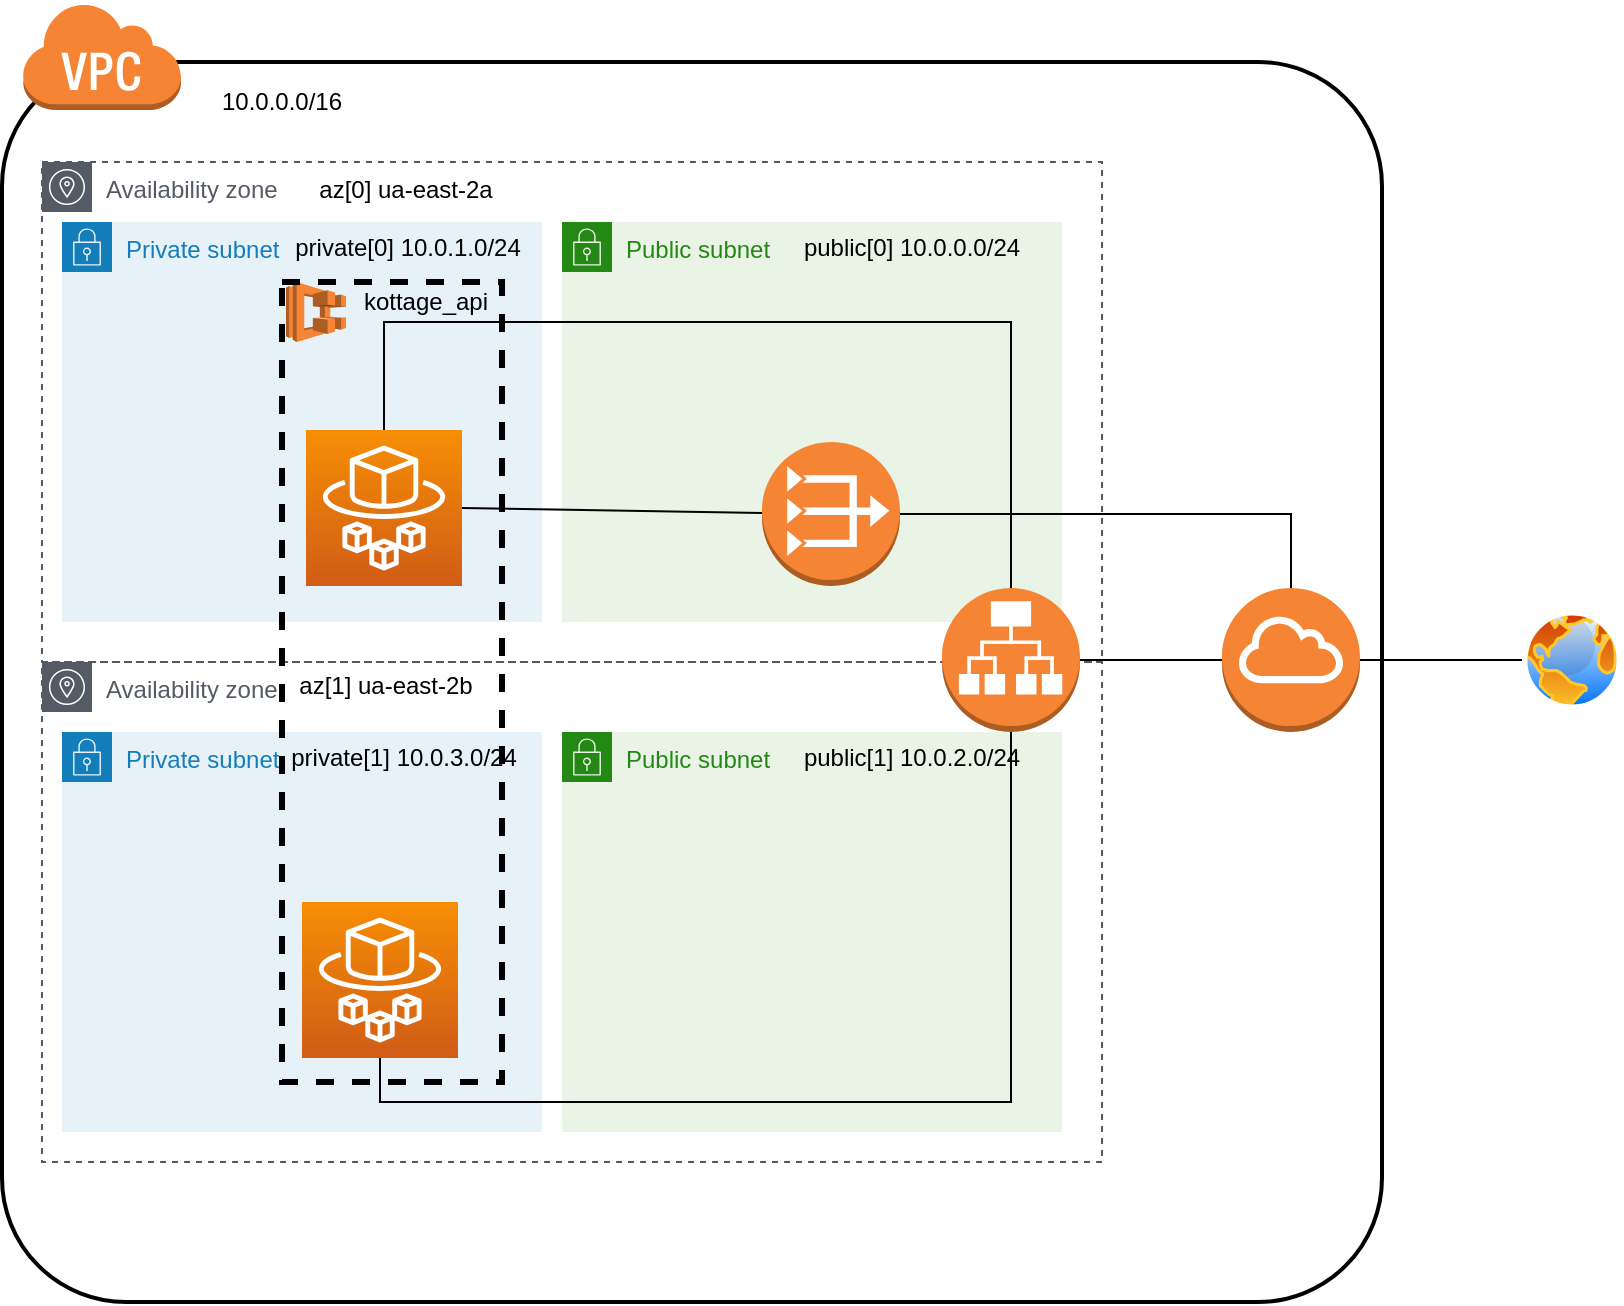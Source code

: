 <mxfile version="14.7.4" type="embed"><diagram id="vuHFJAF8e50SX8sUMpVo" name="Page-1"><mxGraphModel dx="494" dy="273" grid="1" gridSize="10" guides="1" tooltips="1" connect="1" arrows="1" fold="1" page="1" pageScale="1" pageWidth="1600" pageHeight="1200" math="0" shadow="0"><root><mxCell id="0"/><mxCell id="1" parent="0"/><mxCell id="zTFzOSdCKIdbmDikZPza-5" value="" style="rounded=1;arcSize=10;dashed=0;fillColor=none;gradientColor=none;strokeWidth=2;" parent="1" vertex="1"><mxGeometry x="90" y="80" width="690" height="620" as="geometry"/></mxCell><mxCell id="zTFzOSdCKIdbmDikZPza-19" value="Availability zone" style="outlineConnect=0;gradientColor=none;html=1;whiteSpace=wrap;fontSize=12;fontStyle=0;shape=mxgraph.aws4.group;grIcon=mxgraph.aws4.group_availability_zone;strokeColor=#545B64;fillColor=none;verticalAlign=top;align=left;spacingLeft=30;fontColor=#545B64;dashed=1;" parent="1" vertex="1"><mxGeometry x="110" y="130" width="530" height="250" as="geometry"/></mxCell><mxCell id="zTFzOSdCKIdbmDikZPza-21" value="Private subnet" style="points=[[0,0],[0.25,0],[0.5,0],[0.75,0],[1,0],[1,0.25],[1,0.5],[1,0.75],[1,1],[0.75,1],[0.5,1],[0.25,1],[0,1],[0,0.75],[0,0.5],[0,0.25]];outlineConnect=0;gradientColor=none;html=1;whiteSpace=wrap;fontSize=12;fontStyle=0;shape=mxgraph.aws4.group;grIcon=mxgraph.aws4.group_security_group;grStroke=0;strokeColor=#147EBA;fillColor=#E6F2F8;verticalAlign=top;align=left;spacingLeft=30;fontColor=#147EBA;dashed=0;" parent="1" vertex="1"><mxGeometry x="120" y="160" width="240" height="200" as="geometry"/></mxCell><mxCell id="zTFzOSdCKIdbmDikZPza-20" value="Availability zone" style="outlineConnect=0;gradientColor=none;html=1;whiteSpace=wrap;fontSize=12;fontStyle=0;shape=mxgraph.aws4.group;grIcon=mxgraph.aws4.group_availability_zone;strokeColor=#545B64;fillColor=none;verticalAlign=top;align=left;spacingLeft=30;fontColor=#545B64;dashed=1;" parent="1" vertex="1"><mxGeometry x="110" y="380" width="530" height="250" as="geometry"/></mxCell><mxCell id="zTFzOSdCKIdbmDikZPza-2" value="" style="outlineConnect=0;dashed=0;verticalLabelPosition=bottom;verticalAlign=top;align=center;html=1;shape=mxgraph.aws3.virtual_private_cloud;fillColor=#F58534;gradientColor=none;" parent="1" vertex="1"><mxGeometry x="100" y="50" width="79.5" height="54" as="geometry"/></mxCell><mxCell id="zTFzOSdCKIdbmDikZPza-30" style="rounded=0;orthogonalLoop=1;jettySize=auto;html=1;exitX=0;exitY=0.5;exitDx=0;exitDy=0;exitPerimeter=0;endArrow=none;endFill=0;" parent="1" source="zTFzOSdCKIdbmDikZPza-12" target="zTFzOSdCKIdbmDikZPza-13" edge="1"><mxGeometry relative="1" as="geometry"/></mxCell><mxCell id="zTFzOSdCKIdbmDikZPza-47" style="edgeStyle=elbowEdgeStyle;rounded=0;orthogonalLoop=1;jettySize=auto;elbow=vertical;html=1;exitX=1;exitY=0.5;exitDx=0;exitDy=0;exitPerimeter=0;endArrow=none;endFill=0;strokeColor=#000000;" parent="1" source="zTFzOSdCKIdbmDikZPza-12" target="zTFzOSdCKIdbmDikZPza-46" edge="1"><mxGeometry relative="1" as="geometry"/></mxCell><mxCell id="zTFzOSdCKIdbmDikZPza-12" value="" style="outlineConnect=0;dashed=0;verticalLabelPosition=bottom;verticalAlign=top;align=center;html=1;shape=mxgraph.aws3.internet_gateway;fillColor=#F58534;gradientColor=none;" parent="1" vertex="1"><mxGeometry x="700" y="343" width="69" height="72" as="geometry"/></mxCell><mxCell id="zTFzOSdCKIdbmDikZPza-15" value="10.0.0.0/16" style="text;html=1;strokeColor=none;fillColor=none;align=center;verticalAlign=middle;whiteSpace=wrap;rounded=0;" parent="1" vertex="1"><mxGeometry x="190" y="90" width="80" height="20" as="geometry"/></mxCell><mxCell id="zTFzOSdCKIdbmDikZPza-16" value="private[0] 10.0.1.0/24" style="text;html=1;strokeColor=none;fillColor=none;align=center;verticalAlign=middle;whiteSpace=wrap;rounded=0;" parent="1" vertex="1"><mxGeometry x="233" y="163" width="120" height="20" as="geometry"/></mxCell><mxCell id="zTFzOSdCKIdbmDikZPza-23" value="Private subnet" style="points=[[0,0],[0.25,0],[0.5,0],[0.75,0],[1,0],[1,0.25],[1,0.5],[1,0.75],[1,1],[0.75,1],[0.5,1],[0.25,1],[0,1],[0,0.75],[0,0.5],[0,0.25]];outlineConnect=0;gradientColor=none;html=1;whiteSpace=wrap;fontSize=12;fontStyle=0;shape=mxgraph.aws4.group;grIcon=mxgraph.aws4.group_security_group;grStroke=0;strokeColor=#147EBA;fillColor=#E6F2F8;verticalAlign=top;align=left;spacingLeft=30;fontColor=#147EBA;dashed=0;" parent="1" vertex="1"><mxGeometry x="120" y="415" width="240" height="200" as="geometry"/></mxCell><mxCell id="zTFzOSdCKIdbmDikZPza-18" value="private[1] 10.0.3.0/24" style="text;html=1;strokeColor=none;fillColor=none;align=center;verticalAlign=middle;whiteSpace=wrap;rounded=0;" parent="1" vertex="1"><mxGeometry x="231" y="418" width="120" height="20" as="geometry"/></mxCell><mxCell id="zTFzOSdCKIdbmDikZPza-25" value="Public subnet" style="points=[[0,0],[0.25,0],[0.5,0],[0.75,0],[1,0],[1,0.25],[1,0.5],[1,0.75],[1,1],[0.75,1],[0.5,1],[0.25,1],[0,1],[0,0.75],[0,0.5],[0,0.25]];outlineConnect=0;gradientColor=none;html=1;whiteSpace=wrap;fontSize=12;fontStyle=0;shape=mxgraph.aws4.group;grIcon=mxgraph.aws4.group_security_group;grStroke=0;strokeColor=#248814;fillColor=#E9F3E6;verticalAlign=top;align=left;spacingLeft=30;fontColor=#248814;dashed=0;" parent="1" vertex="1"><mxGeometry x="370" y="160" width="250" height="200" as="geometry"/></mxCell><mxCell id="zTFzOSdCKIdbmDikZPza-14" value="public[0] 10.0.0.0/24" style="text;html=1;strokeColor=none;fillColor=none;align=center;verticalAlign=middle;whiteSpace=wrap;rounded=0;" parent="1" vertex="1"><mxGeometry x="480" y="163" width="130" height="20" as="geometry"/></mxCell><mxCell id="zTFzOSdCKIdbmDikZPza-26" value="Public subnet" style="points=[[0,0],[0.25,0],[0.5,0],[0.75,0],[1,0],[1,0.25],[1,0.5],[1,0.75],[1,1],[0.75,1],[0.5,1],[0.25,1],[0,1],[0,0.75],[0,0.5],[0,0.25]];outlineConnect=0;gradientColor=none;html=1;whiteSpace=wrap;fontSize=12;fontStyle=0;shape=mxgraph.aws4.group;grIcon=mxgraph.aws4.group_security_group;grStroke=0;strokeColor=#248814;fillColor=#E9F3E6;verticalAlign=top;align=left;spacingLeft=30;fontColor=#248814;dashed=0;" parent="1" vertex="1"><mxGeometry x="370" y="415" width="250" height="200" as="geometry"/></mxCell><mxCell id="zTFzOSdCKIdbmDikZPza-17" value="public[1] 10.0.2.0/24" style="text;html=1;strokeColor=none;fillColor=none;align=center;verticalAlign=middle;whiteSpace=wrap;rounded=0;" parent="1" vertex="1"><mxGeometry x="480" y="418" width="130" height="20" as="geometry"/></mxCell><mxCell id="zTFzOSdCKIdbmDikZPza-35" style="edgeStyle=elbowEdgeStyle;rounded=0;orthogonalLoop=1;jettySize=auto;html=1;exitX=0.5;exitY=0;exitDx=0;exitDy=0;exitPerimeter=0;entryX=0.5;entryY=0;entryDx=0;entryDy=0;entryPerimeter=0;endArrow=none;endFill=0;strokeColor=#000000;elbow=vertical;" parent="1" source="zTFzOSdCKIdbmDikZPza-13" target="zTFzOSdCKIdbmDikZPza-31" edge="1"><mxGeometry relative="1" as="geometry"><Array as="points"><mxPoint x="470" y="210"/></Array></mxGeometry></mxCell><mxCell id="zTFzOSdCKIdbmDikZPza-13" value="" style="outlineConnect=0;dashed=0;verticalLabelPosition=bottom;verticalAlign=top;align=center;html=1;shape=mxgraph.aws3.application_load_balancer;fillColor=#F58534;gradientColor=none;" parent="1" vertex="1"><mxGeometry x="560" y="343" width="69" height="72" as="geometry"/></mxCell><mxCell id="zTFzOSdCKIdbmDikZPza-45" style="edgeStyle=elbowEdgeStyle;rounded=0;orthogonalLoop=1;jettySize=auto;elbow=vertical;html=1;exitX=1;exitY=0.5;exitDx=0;exitDy=0;exitPerimeter=0;endArrow=none;endFill=0;strokeColor=#000000;" parent="1" source="zTFzOSdCKIdbmDikZPza-1" target="zTFzOSdCKIdbmDikZPza-12" edge="1"><mxGeometry relative="1" as="geometry"><Array as="points"><mxPoint x="660" y="306"/></Array></mxGeometry></mxCell><mxCell id="zTFzOSdCKIdbmDikZPza-1" value="" style="outlineConnect=0;dashed=0;verticalLabelPosition=bottom;verticalAlign=top;align=center;html=1;shape=mxgraph.aws3.vpc_nat_gateway;fillColor=#F58534;gradientColor=none;" parent="1" vertex="1"><mxGeometry x="470" y="270" width="69" height="72" as="geometry"/></mxCell><mxCell id="zTFzOSdCKIdbmDikZPza-34" style="edgeStyle=none;rounded=0;orthogonalLoop=1;jettySize=auto;html=1;exitX=1;exitY=0.5;exitDx=0;exitDy=0;exitPerimeter=0;endArrow=none;endFill=0;strokeColor=#000000;" parent="1" source="zTFzOSdCKIdbmDikZPza-31" target="zTFzOSdCKIdbmDikZPza-1" edge="1"><mxGeometry relative="1" as="geometry"/></mxCell><mxCell id="zTFzOSdCKIdbmDikZPza-31" value="" style="points=[[0,0,0],[0.25,0,0],[0.5,0,0],[0.75,0,0],[1,0,0],[0,1,0],[0.25,1,0],[0.5,1,0],[0.75,1,0],[1,1,0],[0,0.25,0],[0,0.5,0],[0,0.75,0],[1,0.25,0],[1,0.5,0],[1,0.75,0]];outlineConnect=0;fontColor=#232F3E;gradientColor=#F78E04;gradientDirection=north;fillColor=#D05C17;strokeColor=#ffffff;dashed=0;verticalLabelPosition=bottom;verticalAlign=top;align=center;html=1;fontSize=12;fontStyle=0;aspect=fixed;shape=mxgraph.aws4.resourceIcon;resIcon=mxgraph.aws4.fargate;" parent="1" vertex="1"><mxGeometry x="242" y="264" width="78" height="78" as="geometry"/></mxCell><mxCell id="zTFzOSdCKIdbmDikZPza-39" style="edgeStyle=elbowEdgeStyle;rounded=0;orthogonalLoop=1;jettySize=auto;elbow=vertical;html=1;exitX=0.5;exitY=1;exitDx=0;exitDy=0;exitPerimeter=0;endArrow=none;endFill=0;strokeColor=#000000;" parent="1" source="zTFzOSdCKIdbmDikZPza-36" target="zTFzOSdCKIdbmDikZPza-13" edge="1"><mxGeometry relative="1" as="geometry"><Array as="points"><mxPoint x="460" y="600"/></Array></mxGeometry></mxCell><mxCell id="zTFzOSdCKIdbmDikZPza-36" value="" style="points=[[0,0,0],[0.25,0,0],[0.5,0,0],[0.75,0,0],[1,0,0],[0,1,0],[0.25,1,0],[0.5,1,0],[0.75,1,0],[1,1,0],[0,0.25,0],[0,0.5,0],[0,0.75,0],[1,0.25,0],[1,0.5,0],[1,0.75,0]];outlineConnect=0;fontColor=#232F3E;gradientColor=#F78E04;gradientDirection=north;fillColor=#D05C17;strokeColor=#ffffff;dashed=0;verticalLabelPosition=bottom;verticalAlign=top;align=center;html=1;fontSize=12;fontStyle=0;aspect=fixed;shape=mxgraph.aws4.resourceIcon;resIcon=mxgraph.aws4.fargate;" parent="1" vertex="1"><mxGeometry x="240" y="500" width="78" height="78" as="geometry"/></mxCell><mxCell id="zTFzOSdCKIdbmDikZPza-40" value="" style="outlineConnect=0;dashed=0;verticalLabelPosition=bottom;verticalAlign=top;align=center;html=1;shape=mxgraph.aws3.ecs;fillColor=#F58534;gradientColor=none;" parent="1" vertex="1"><mxGeometry x="232" y="190" width="30" height="30" as="geometry"/></mxCell><mxCell id="zTFzOSdCKIdbmDikZPza-42" value="kottage_api" style="text;html=1;strokeColor=none;align=center;verticalAlign=middle;whiteSpace=wrap;rounded=0;dashed=1;" parent="1" vertex="1"><mxGeometry x="264" y="190" width="76" height="20" as="geometry"/></mxCell><mxCell id="zTFzOSdCKIdbmDikZPza-43" value="az[0] ua-east-2a" style="text;html=1;strokeColor=none;fillColor=none;align=center;verticalAlign=middle;whiteSpace=wrap;rounded=0;dashed=1;" parent="1" vertex="1"><mxGeometry x="234" y="134" width="116" height="20" as="geometry"/></mxCell><mxCell id="zTFzOSdCKIdbmDikZPza-44" value="az[1] ua-east-2b" style="text;html=1;strokeColor=none;fillColor=none;align=center;verticalAlign=middle;whiteSpace=wrap;rounded=0;dashed=1;" parent="1" vertex="1"><mxGeometry x="234" y="382" width="96" height="20" as="geometry"/></mxCell><mxCell id="zTFzOSdCKIdbmDikZPza-46" value="" style="aspect=fixed;perimeter=ellipsePerimeter;html=1;align=center;shadow=0;dashed=0;spacingTop=3;image;image=img/lib/active_directory/internet_globe.svg;strokeWidth=3;fillColor=none;" parent="1" vertex="1"><mxGeometry x="850" y="354" width="50" height="50" as="geometry"/></mxCell><mxCell id="zTFzOSdCKIdbmDikZPza-41" value="" style="rounded=0;whiteSpace=wrap;html=1;fillColor=none;strokeWidth=3;dashed=1;" parent="1" vertex="1"><mxGeometry x="230" y="190" width="110" height="400" as="geometry"/></mxCell></root></mxGraphModel></diagram></mxfile>